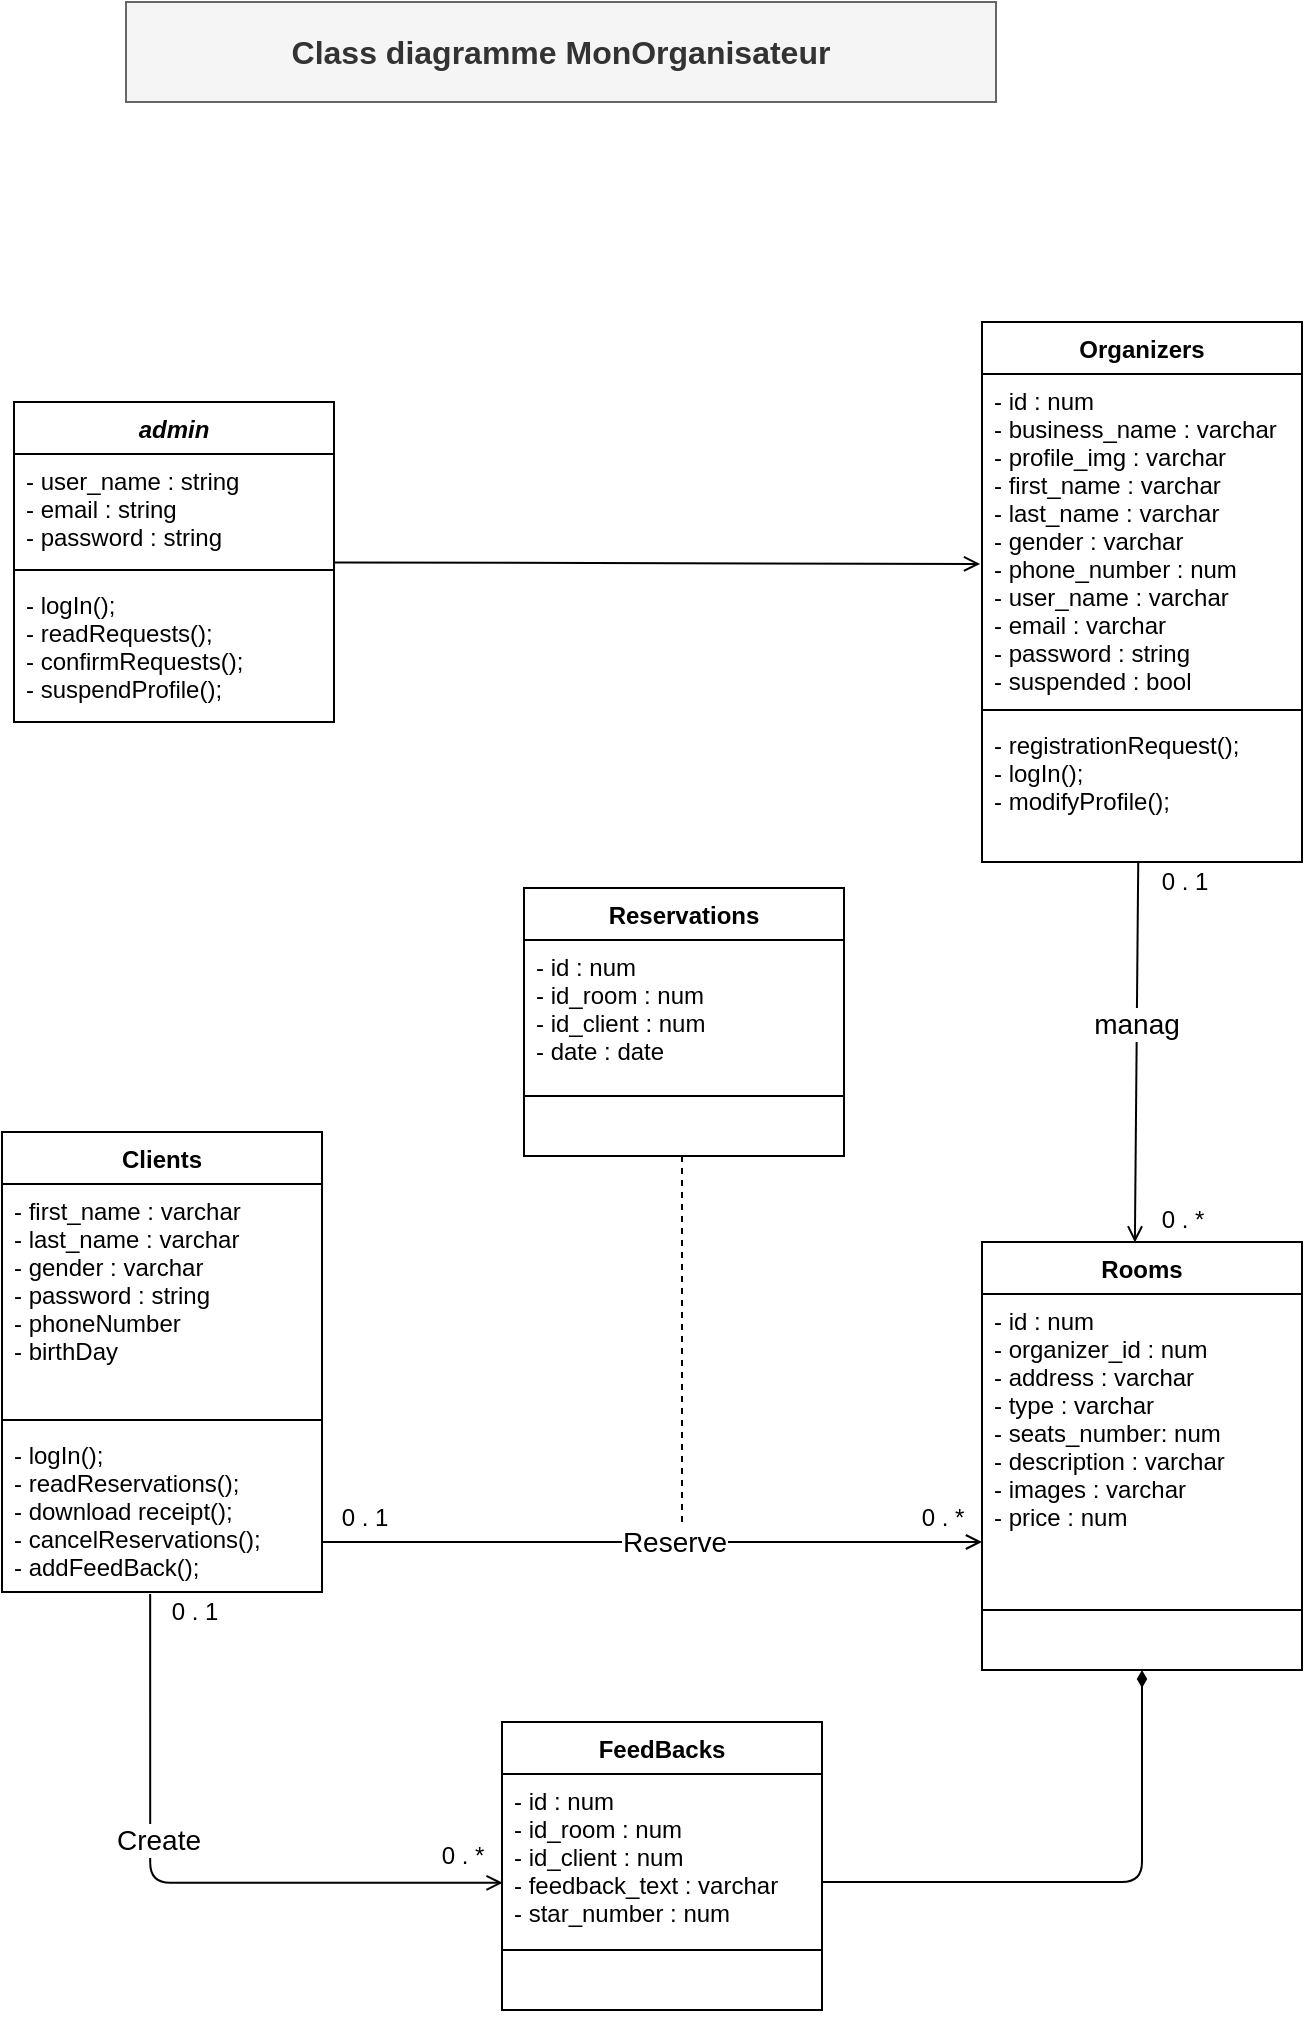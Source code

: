 <mxfile>
    <diagram id="C5RBs43oDa-KdzZeNtuy" name="Page-1">
        <mxGraphModel dx="1089" dy="790" grid="1" gridSize="10" guides="1" tooltips="1" connect="1" arrows="1" fold="1" page="1" pageScale="1" pageWidth="827" pageHeight="1169" background="none" math="0" shadow="0">
            <root>
                <mxCell id="WIyWlLk6GJQsqaUBKTNV-0"/>
                <mxCell id="WIyWlLk6GJQsqaUBKTNV-1" parent="WIyWlLk6GJQsqaUBKTNV-0"/>
                <mxCell id="11" style="edgeStyle=none;html=1;entryX=-0.006;entryY=0.579;entryDx=0;entryDy=0;entryPerimeter=0;fontSize=14;endArrow=open;endFill=0;" edge="1" parent="WIyWlLk6GJQsqaUBKTNV-1" source="zkfFHV4jXpPFQw0GAbJ--0" target="hnSqmG0Yy7BRk4eY8sw1-3">
                    <mxGeometry relative="1" as="geometry"/>
                </mxCell>
                <mxCell id="zkfFHV4jXpPFQw0GAbJ--0" value="admin" style="swimlane;fontStyle=3;align=center;verticalAlign=top;childLayout=stackLayout;horizontal=1;startSize=26;horizontalStack=0;resizeParent=1;resizeLast=0;collapsible=1;marginBottom=0;rounded=0;shadow=0;strokeWidth=1;" parent="WIyWlLk6GJQsqaUBKTNV-1" vertex="1">
                    <mxGeometry x="140" y="220" width="160" height="160" as="geometry">
                        <mxRectangle x="230" y="140" width="160" height="26" as="alternateBounds"/>
                    </mxGeometry>
                </mxCell>
                <mxCell id="zkfFHV4jXpPFQw0GAbJ--3" value="- user_name : string&#10;- email : string &#10;- password : string" style="text;align=left;verticalAlign=top;spacingLeft=4;spacingRight=4;overflow=hidden;rotatable=0;points=[[0,0.5],[1,0.5]];portConstraint=eastwest;rounded=0;shadow=0;html=0;" parent="zkfFHV4jXpPFQw0GAbJ--0" vertex="1">
                    <mxGeometry y="26" width="160" height="54" as="geometry"/>
                </mxCell>
                <mxCell id="zkfFHV4jXpPFQw0GAbJ--4" value="" style="line;html=1;strokeWidth=1;align=left;verticalAlign=middle;spacingTop=-1;spacingLeft=3;spacingRight=3;rotatable=0;labelPosition=right;points=[];portConstraint=eastwest;" parent="zkfFHV4jXpPFQw0GAbJ--0" vertex="1">
                    <mxGeometry y="80" width="160" height="8" as="geometry"/>
                </mxCell>
                <mxCell id="hnSqmG0Yy7BRk4eY8sw1-14" value="- logIn();&#10;- readRequests();&#10;- confirmRequests();&#10;- suspendProfile();" style="text;align=left;verticalAlign=top;spacingLeft=4;spacingRight=4;overflow=hidden;rotatable=0;points=[[0,0.5],[1,0.5]];portConstraint=eastwest;" parent="zkfFHV4jXpPFQw0GAbJ--0" vertex="1">
                    <mxGeometry y="88" width="160" height="62" as="geometry"/>
                </mxCell>
                <mxCell id="zkfFHV4jXpPFQw0GAbJ--6" value="Clients" style="swimlane;fontStyle=1;align=center;verticalAlign=top;childLayout=stackLayout;horizontal=1;startSize=26;horizontalStack=0;resizeParent=1;resizeLast=0;collapsible=1;marginBottom=0;rounded=0;shadow=0;strokeWidth=1;" parent="WIyWlLk6GJQsqaUBKTNV-1" vertex="1">
                    <mxGeometry x="134" y="585" width="160" height="230" as="geometry">
                        <mxRectangle x="130" y="380" width="160" height="26" as="alternateBounds"/>
                    </mxGeometry>
                </mxCell>
                <mxCell id="zkfFHV4jXpPFQw0GAbJ--8" value="- first_name : varchar&#10;- last_name : varchar&#10;- gender : varchar&#10;- password : string&#10;- phoneNumber&#10;- birthDay" style="text;align=left;verticalAlign=top;spacingLeft=4;spacingRight=4;overflow=hidden;rotatable=0;points=[[0,0.5],[1,0.5]];portConstraint=eastwest;rounded=0;shadow=0;html=0;" parent="zkfFHV4jXpPFQw0GAbJ--6" vertex="1">
                    <mxGeometry y="26" width="160" height="114" as="geometry"/>
                </mxCell>
                <mxCell id="zkfFHV4jXpPFQw0GAbJ--9" value="" style="line;html=1;strokeWidth=1;align=left;verticalAlign=middle;spacingTop=-1;spacingLeft=3;spacingRight=3;rotatable=0;labelPosition=right;points=[];portConstraint=eastwest;" parent="zkfFHV4jXpPFQw0GAbJ--6" vertex="1">
                    <mxGeometry y="140" width="160" height="8" as="geometry"/>
                </mxCell>
                <mxCell id="zkfFHV4jXpPFQw0GAbJ--11" value="- logIn();&#10;- readReservations();&#10;- download receipt();&#10;- cancelReservations();&#10;- addFeedBack();" style="text;align=left;verticalAlign=top;spacingLeft=4;spacingRight=4;overflow=hidden;rotatable=0;points=[[0,0.5],[1,0.5]];portConstraint=eastwest;" parent="zkfFHV4jXpPFQw0GAbJ--6" vertex="1">
                    <mxGeometry y="148" width="160" height="82" as="geometry"/>
                </mxCell>
                <mxCell id="zkfFHV4jXpPFQw0GAbJ--17" value="Rooms" style="swimlane;fontStyle=1;align=center;verticalAlign=top;childLayout=stackLayout;horizontal=1;startSize=26;horizontalStack=0;resizeParent=1;resizeLast=0;collapsible=1;marginBottom=0;rounded=0;shadow=0;strokeWidth=1;" parent="WIyWlLk6GJQsqaUBKTNV-1" vertex="1">
                    <mxGeometry x="624" y="640" width="160" height="214" as="geometry">
                        <mxRectangle x="550" y="140" width="160" height="26" as="alternateBounds"/>
                    </mxGeometry>
                </mxCell>
                <mxCell id="zkfFHV4jXpPFQw0GAbJ--20" value="- id : num&#10;- organizer_id : num&#10;- address : varchar&#10;- type : varchar&#10;- seats_number: num&#10;- description : varchar&#10;- images : varchar&#10;- price : num" style="text;align=left;verticalAlign=top;spacingLeft=4;spacingRight=4;overflow=hidden;rotatable=0;points=[[0,0.5],[1,0.5]];portConstraint=eastwest;rounded=0;shadow=0;html=0;" parent="zkfFHV4jXpPFQw0GAbJ--17" vertex="1">
                    <mxGeometry y="26" width="160" height="154" as="geometry"/>
                </mxCell>
                <mxCell id="zkfFHV4jXpPFQw0GAbJ--23" value="" style="line;html=1;strokeWidth=1;align=left;verticalAlign=middle;spacingTop=-1;spacingLeft=3;spacingRight=3;rotatable=0;labelPosition=right;points=[];portConstraint=eastwest;" parent="zkfFHV4jXpPFQw0GAbJ--17" vertex="1">
                    <mxGeometry y="180" width="160" height="8" as="geometry"/>
                </mxCell>
                <mxCell id="hnSqmG0Yy7BRk4eY8sw1-23" value="&lt;font style=&quot;font-size: 14px&quot;&gt;manag&lt;/font&gt;" style="rounded=0;orthogonalLoop=1;jettySize=auto;html=1;entryX=0.309;entryY=0.001;entryDx=0;entryDy=0;endArrow=open;endFill=0;entryPerimeter=0;exitX=0.153;exitY=-0.001;exitDx=0;exitDy=0;exitPerimeter=0;" parent="WIyWlLk6GJQsqaUBKTNV-1" edge="1">
                    <mxGeometry x="-0.143" relative="1" as="geometry">
                        <mxPoint as="offset"/>
                        <mxPoint x="702.12" y="449.98" as="sourcePoint"/>
                        <mxPoint x="700.44" y="640.214" as="targetPoint"/>
                    </mxGeometry>
                </mxCell>
                <mxCell id="hnSqmG0Yy7BRk4eY8sw1-2" value="Organizers" style="swimlane;fontStyle=1;align=center;verticalAlign=top;childLayout=stackLayout;horizontal=1;startSize=26;horizontalStack=0;resizeParent=1;resizeLast=0;collapsible=1;marginBottom=0;rounded=0;shadow=0;strokeWidth=1;" parent="WIyWlLk6GJQsqaUBKTNV-1" vertex="1">
                    <mxGeometry x="624" y="180" width="160" height="270" as="geometry">
                        <mxRectangle x="130" y="380" width="160" height="26" as="alternateBounds"/>
                    </mxGeometry>
                </mxCell>
                <mxCell id="hnSqmG0Yy7BRk4eY8sw1-3" value="- id : num&#10;- business_name : varchar&#10;- profile_img : varchar&#10;- first_name : varchar&#10;- last_name : varchar&#10;- gender : varchar&#10;- phone_number : num&#10;- user_name : varchar&#10;- email : varchar&#10;- password : string&#10;- suspended : bool&#10;" style="text;align=left;verticalAlign=top;spacingLeft=4;spacingRight=4;overflow=hidden;rotatable=0;points=[[0,0.5],[1,0.5]];portConstraint=eastwest;" parent="hnSqmG0Yy7BRk4eY8sw1-2" vertex="1">
                    <mxGeometry y="26" width="160" height="164" as="geometry"/>
                </mxCell>
                <mxCell id="hnSqmG0Yy7BRk4eY8sw1-5" value="" style="line;html=1;strokeWidth=1;align=left;verticalAlign=middle;spacingTop=-1;spacingLeft=3;spacingRight=3;rotatable=0;labelPosition=right;points=[];portConstraint=eastwest;" parent="hnSqmG0Yy7BRk4eY8sw1-2" vertex="1">
                    <mxGeometry y="190" width="160" height="8" as="geometry"/>
                </mxCell>
                <mxCell id="hnSqmG0Yy7BRk4eY8sw1-6" value="- registrationRequest();&#10;- logIn();&#10;- modifyProfile();" style="text;align=left;verticalAlign=top;spacingLeft=4;spacingRight=4;overflow=hidden;rotatable=0;points=[[0,0.5],[1,0.5]];portConstraint=eastwest;fontStyle=0" parent="hnSqmG0Yy7BRk4eY8sw1-2" vertex="1">
                    <mxGeometry y="198" width="160" height="72" as="geometry"/>
                </mxCell>
                <mxCell id="hnSqmG0Yy7BRk4eY8sw1-31" value="0 . 1" style="text;html=1;align=center;verticalAlign=middle;resizable=0;points=[];autosize=1;strokeColor=none;fillColor=none;" parent="WIyWlLk6GJQsqaUBKTNV-1" vertex="1">
                    <mxGeometry x="705" y="450" width="40" height="20" as="geometry"/>
                </mxCell>
                <mxCell id="0Lztt-GUsqqOhuTnTzYa-19" style="edgeStyle=orthogonalEdgeStyle;rounded=0;orthogonalLoop=1;jettySize=auto;html=1;endArrow=none;endFill=0;dashed=1;" parent="WIyWlLk6GJQsqaUBKTNV-1" source="0Lztt-GUsqqOhuTnTzYa-0" edge="1">
                    <mxGeometry relative="1" as="geometry">
                        <mxPoint x="474" y="790" as="targetPoint"/>
                        <Array as="points">
                            <mxPoint x="474" y="750"/>
                        </Array>
                    </mxGeometry>
                </mxCell>
                <mxCell id="0Lztt-GUsqqOhuTnTzYa-0" value="Reservations" style="swimlane;fontStyle=1;align=center;verticalAlign=top;childLayout=stackLayout;horizontal=1;startSize=26;horizontalStack=0;resizeParent=1;resizeParentMax=0;resizeLast=0;collapsible=1;marginBottom=0;" parent="WIyWlLk6GJQsqaUBKTNV-1" vertex="1">
                    <mxGeometry x="395" y="463" width="160" height="134" as="geometry"/>
                </mxCell>
                <mxCell id="0Lztt-GUsqqOhuTnTzYa-1" value="- id : num&#10;- id_room : num&#10;- id_client : num&#10;- date : date" style="text;strokeColor=none;fillColor=none;align=left;verticalAlign=top;spacingLeft=4;spacingRight=4;overflow=hidden;rotatable=0;points=[[0,0.5],[1,0.5]];portConstraint=eastwest;" parent="0Lztt-GUsqqOhuTnTzYa-0" vertex="1">
                    <mxGeometry y="26" width="160" height="74" as="geometry"/>
                </mxCell>
                <mxCell id="0Lztt-GUsqqOhuTnTzYa-2" value="" style="line;strokeWidth=1;fillColor=none;align=left;verticalAlign=middle;spacingTop=-1;spacingLeft=3;spacingRight=3;rotatable=0;labelPosition=right;points=[];portConstraint=eastwest;" parent="0Lztt-GUsqqOhuTnTzYa-0" vertex="1">
                    <mxGeometry y="100" width="160" height="8" as="geometry"/>
                </mxCell>
                <mxCell id="0Lztt-GUsqqOhuTnTzYa-3" value="  " style="text;strokeColor=none;fillColor=none;align=left;verticalAlign=top;spacingLeft=4;spacingRight=4;overflow=hidden;rotatable=0;points=[[0,0.5],[1,0.5]];portConstraint=eastwest;" parent="0Lztt-GUsqqOhuTnTzYa-0" vertex="1">
                    <mxGeometry y="108" width="160" height="26" as="geometry"/>
                </mxCell>
                <mxCell id="0Lztt-GUsqqOhuTnTzYa-16" value="&lt;font style=&quot;font-size: 14px&quot;&gt;Reserve&lt;/font&gt;" style="edgeStyle=orthogonalEdgeStyle;rounded=0;orthogonalLoop=1;jettySize=auto;html=1;endArrow=open;endFill=0;exitX=1;exitY=0.5;exitDx=0;exitDy=0;" parent="WIyWlLk6GJQsqaUBKTNV-1" source="zkfFHV4jXpPFQw0GAbJ--11" edge="1">
                    <mxGeometry x="0.11" relative="1" as="geometry">
                        <mxPoint x="624" y="790" as="targetPoint"/>
                        <mxPoint x="214" y="620" as="sourcePoint"/>
                        <Array as="points">
                            <mxPoint x="294" y="790"/>
                            <mxPoint x="624" y="790"/>
                        </Array>
                        <mxPoint as="offset"/>
                    </mxGeometry>
                </mxCell>
                <mxCell id="0Lztt-GUsqqOhuTnTzYa-25" value="0 . *" style="text;html=1;align=center;verticalAlign=middle;resizable=0;points=[];autosize=1;strokeColor=none;fillColor=none;" parent="WIyWlLk6GJQsqaUBKTNV-1" vertex="1">
                    <mxGeometry x="584" y="768" width="40" height="20" as="geometry"/>
                </mxCell>
                <mxCell id="0Lztt-GUsqqOhuTnTzYa-29" value="0 . *" style="text;html=1;align=center;verticalAlign=middle;resizable=0;points=[];autosize=1;strokeColor=none;fillColor=none;" parent="WIyWlLk6GJQsqaUBKTNV-1" vertex="1">
                    <mxGeometry x="704" y="619" width="40" height="20" as="geometry"/>
                </mxCell>
                <mxCell id="EMp324s8wfC5n-Xx8XAB-0" value="&lt;font style=&quot;font-size: 16px&quot;&gt;&lt;b&gt;Class diagramme MonOrganisateur&lt;/b&gt;&lt;/font&gt;" style="text;html=1;strokeColor=#666666;fillColor=#f5f5f5;align=center;verticalAlign=middle;whiteSpace=wrap;rounded=0;fontColor=#333333;" parent="WIyWlLk6GJQsqaUBKTNV-1" vertex="1">
                    <mxGeometry x="196" y="20" width="435" height="50" as="geometry"/>
                </mxCell>
                <mxCell id="0" value="FeedBacks" style="swimlane;fontStyle=1;align=center;verticalAlign=top;childLayout=stackLayout;horizontal=1;startSize=26;horizontalStack=0;resizeParent=1;resizeParentMax=0;resizeLast=0;collapsible=1;marginBottom=0;" vertex="1" parent="WIyWlLk6GJQsqaUBKTNV-1">
                    <mxGeometry x="384" y="880" width="160" height="144" as="geometry"/>
                </mxCell>
                <mxCell id="1" value="- id : num&#10;- id_room : num&#10;- id_client : num&#10;- feedback_text : varchar&#10;- star_number : num" style="text;strokeColor=none;fillColor=none;align=left;verticalAlign=top;spacingLeft=4;spacingRight=4;overflow=hidden;rotatable=0;points=[[0,0.5],[1,0.5]];portConstraint=eastwest;" vertex="1" parent="0">
                    <mxGeometry y="26" width="160" height="84" as="geometry"/>
                </mxCell>
                <mxCell id="2" value="" style="line;strokeWidth=1;fillColor=none;align=left;verticalAlign=middle;spacingTop=-1;spacingLeft=3;spacingRight=3;rotatable=0;labelPosition=right;points=[];portConstraint=eastwest;" vertex="1" parent="0">
                    <mxGeometry y="110" width="160" height="8" as="geometry"/>
                </mxCell>
                <mxCell id="3" value="  " style="text;strokeColor=none;fillColor=none;align=left;verticalAlign=top;spacingLeft=4;spacingRight=4;overflow=hidden;rotatable=0;points=[[0,0.5],[1,0.5]];portConstraint=eastwest;" vertex="1" parent="0">
                    <mxGeometry y="118" width="160" height="26" as="geometry"/>
                </mxCell>
                <mxCell id="5" style="edgeStyle=orthogonalEdgeStyle;html=1;entryX=0.002;entryY=0.648;entryDx=0;entryDy=0;entryPerimeter=0;exitX=0.463;exitY=1.012;exitDx=0;exitDy=0;exitPerimeter=0;endArrow=open;endFill=0;" edge="1" parent="WIyWlLk6GJQsqaUBKTNV-1" source="zkfFHV4jXpPFQw0GAbJ--11" target="1">
                    <mxGeometry relative="1" as="geometry"/>
                </mxCell>
                <mxCell id="6" value="&lt;font style=&quot;font-size: 14px&quot;&gt;Create&lt;/font&gt;" style="edgeLabel;html=1;align=center;verticalAlign=middle;resizable=0;points=[];" vertex="1" connectable="0" parent="5">
                    <mxGeometry x="-0.235" y="4" relative="1" as="geometry">
                        <mxPoint as="offset"/>
                    </mxGeometry>
                </mxCell>
                <mxCell id="7" value="0 . 1" style="text;html=1;align=center;verticalAlign=middle;resizable=0;points=[];autosize=1;strokeColor=none;fillColor=none;" vertex="1" parent="WIyWlLk6GJQsqaUBKTNV-1">
                    <mxGeometry x="210" y="815" width="40" height="20" as="geometry"/>
                </mxCell>
                <mxCell id="8" value="0 . *" style="text;html=1;align=center;verticalAlign=middle;resizable=0;points=[];autosize=1;strokeColor=none;fillColor=none;" vertex="1" parent="WIyWlLk6GJQsqaUBKTNV-1">
                    <mxGeometry x="344" y="937" width="40" height="20" as="geometry"/>
                </mxCell>
                <mxCell id="9" style="edgeStyle=orthogonalEdgeStyle;html=1;entryX=0.5;entryY=1;entryDx=0;entryDy=0;fontSize=14;endArrow=diamondThin;endFill=1;" edge="1" parent="WIyWlLk6GJQsqaUBKTNV-1" source="1" target="zkfFHV4jXpPFQw0GAbJ--17">
                    <mxGeometry relative="1" as="geometry">
                        <Array as="points">
                            <mxPoint x="704" y="960"/>
                        </Array>
                    </mxGeometry>
                </mxCell>
                <mxCell id="10" value="0 . 1" style="text;html=1;align=center;verticalAlign=middle;resizable=0;points=[];autosize=1;strokeColor=none;fillColor=none;" vertex="1" parent="WIyWlLk6GJQsqaUBKTNV-1">
                    <mxGeometry x="295" y="768" width="40" height="20" as="geometry"/>
                </mxCell>
            </root>
        </mxGraphModel>
    </diagram>
</mxfile>